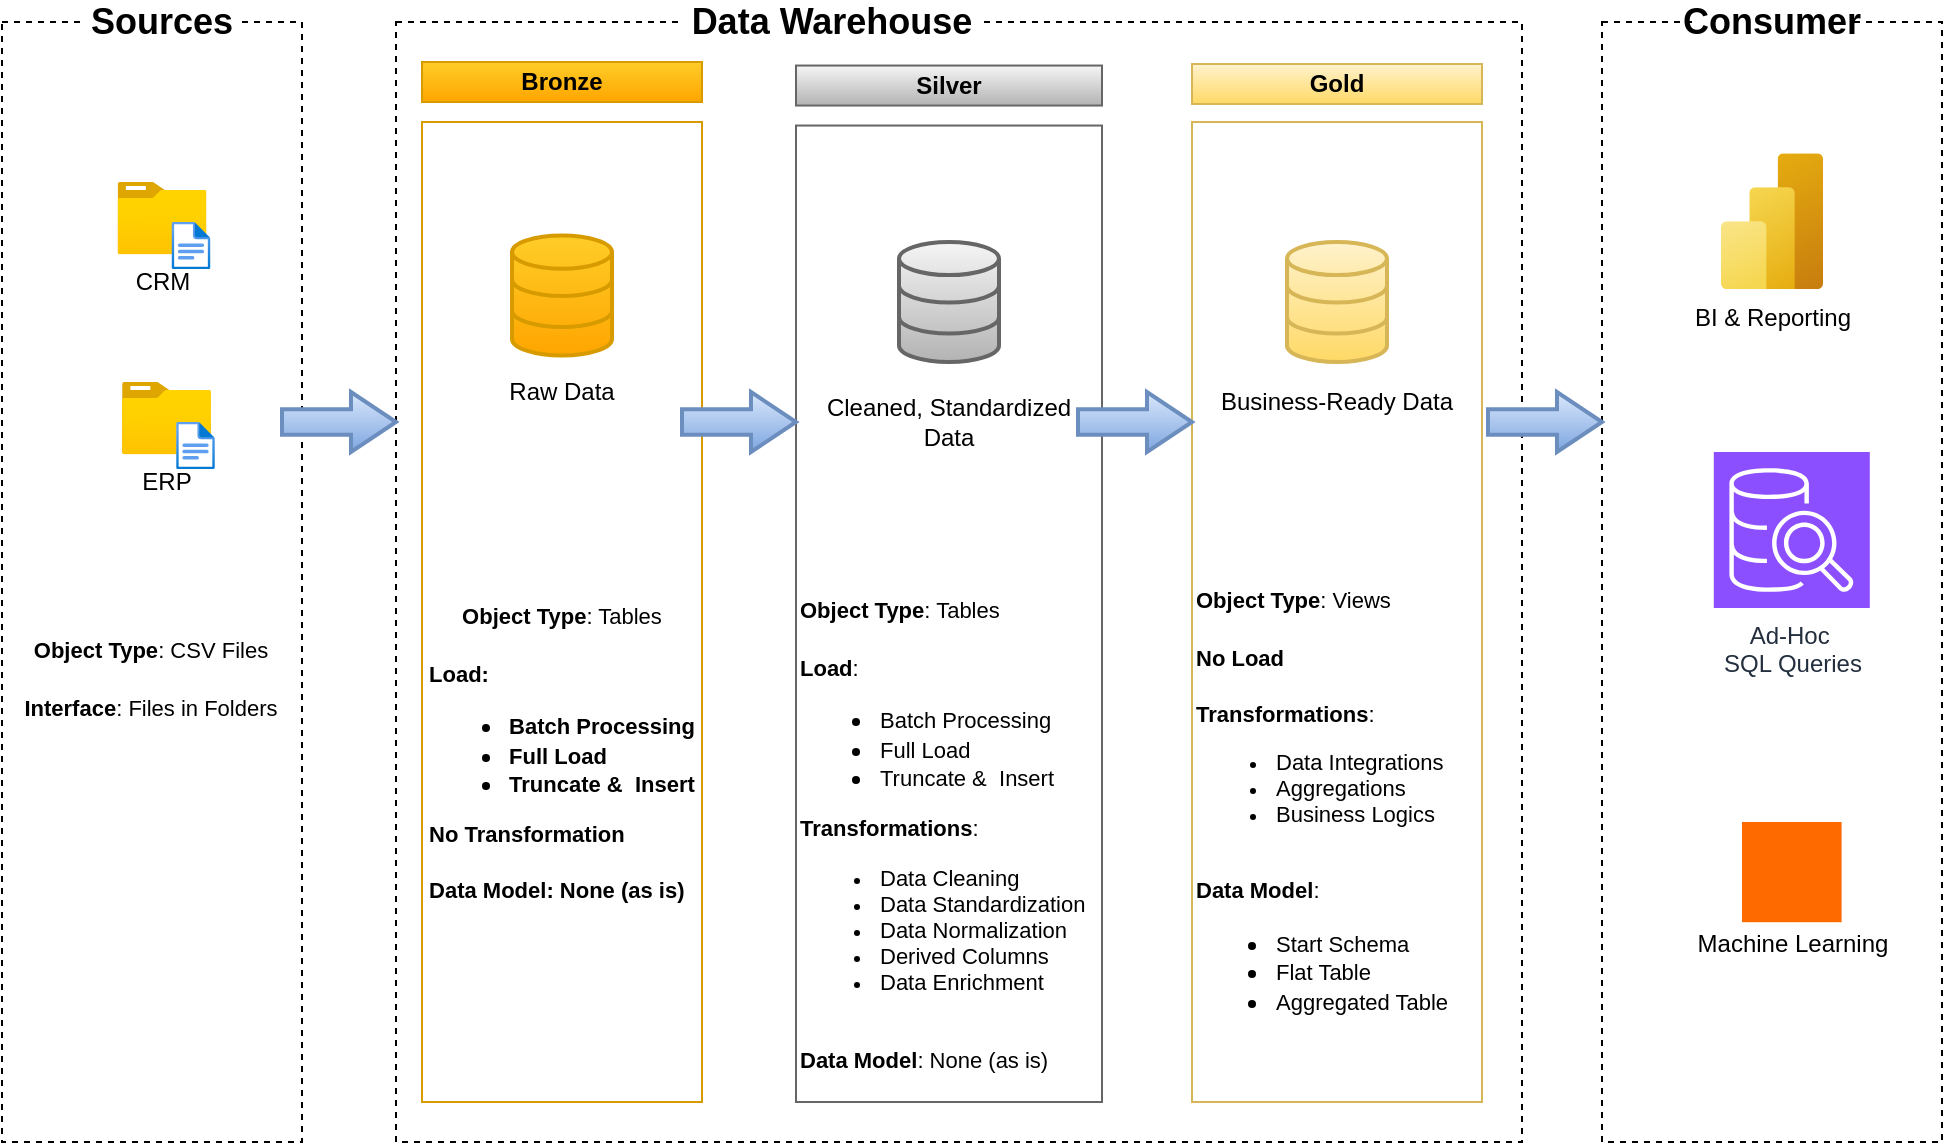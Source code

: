 <mxfile version="27.2.0">
  <diagram name="Page-1" id="cY6TYVU0ejr2oTcE_D5h">
    <mxGraphModel dx="2767" dy="1195" grid="1" gridSize="10" guides="1" tooltips="1" connect="1" arrows="1" fold="1" page="1" pageScale="1" pageWidth="850" pageHeight="1100" math="0" shadow="0">
      <root>
        <mxCell id="0" />
        <mxCell id="1" parent="0" />
        <mxCell id="8td8zYdxqyJ1mNfneDeH-1" value="" style="rounded=0;whiteSpace=wrap;html=1;fillColor=none;dashed=1;" vertex="1" parent="1">
          <mxGeometry x="-460" y="260" width="150" height="560" as="geometry" />
        </mxCell>
        <mxCell id="8td8zYdxqyJ1mNfneDeH-2" value="Sources" style="rounded=0;whiteSpace=wrap;html=1;fillColor=default;dashed=1;dashPattern=12 12;strokeColor=none;fontSize=18;textShadow=0;fontStyle=1" vertex="1" parent="1">
          <mxGeometry x="-420" y="250" width="80" height="20" as="geometry" />
        </mxCell>
        <mxCell id="8td8zYdxqyJ1mNfneDeH-3" value="" style="rounded=0;whiteSpace=wrap;html=1;fillColor=none;dashed=1;" vertex="1" parent="1">
          <mxGeometry x="-263" y="260" width="563" height="560" as="geometry" />
        </mxCell>
        <mxCell id="8td8zYdxqyJ1mNfneDeH-4" value="Data Warehouse" style="rounded=0;whiteSpace=wrap;html=1;fillColor=default;dashed=1;dashPattern=12 12;strokeColor=none;fontSize=18;textShadow=0;fontStyle=1" vertex="1" parent="1">
          <mxGeometry x="-120" y="250" width="150" height="20" as="geometry" />
        </mxCell>
        <mxCell id="8td8zYdxqyJ1mNfneDeH-5" value="" style="rounded=0;whiteSpace=wrap;html=1;fillColor=none;dashed=1;" vertex="1" parent="1">
          <mxGeometry x="340" y="260" width="170" height="560" as="geometry" />
        </mxCell>
        <mxCell id="8td8zYdxqyJ1mNfneDeH-6" value="Consumer" style="rounded=0;whiteSpace=wrap;html=1;fillColor=default;dashed=1;dashPattern=12 12;strokeColor=none;fontSize=18;textShadow=0;fontStyle=1" vertex="1" parent="1">
          <mxGeometry x="385" y="250" width="80" height="20" as="geometry" />
        </mxCell>
        <mxCell id="8td8zYdxqyJ1mNfneDeH-8" value="" style="rounded=0;whiteSpace=wrap;html=1;fillColor=none;gradientColor=#ffa500;strokeColor=#d79b00;" vertex="1" parent="1">
          <mxGeometry x="-250" y="310" width="140" height="490" as="geometry" />
        </mxCell>
        <mxCell id="8td8zYdxqyJ1mNfneDeH-9" value="&lt;b&gt;Bronze&lt;/b&gt;" style="rounded=0;whiteSpace=wrap;html=1;fillColor=#ffcd28;gradientColor=#ffa500;strokeColor=#d79b00;" vertex="1" parent="1">
          <mxGeometry x="-250" y="280" width="140" height="20" as="geometry" />
        </mxCell>
        <mxCell id="8td8zYdxqyJ1mNfneDeH-12" value="&lt;b&gt;Silver&lt;/b&gt;" style="rounded=0;whiteSpace=wrap;html=1;fillColor=#f5f5f5;gradientColor=#b3b3b3;strokeColor=#666666;" vertex="1" parent="1">
          <mxGeometry x="-63" y="281.77" width="153" height="20" as="geometry" />
        </mxCell>
        <mxCell id="8td8zYdxqyJ1mNfneDeH-13" value="" style="rounded=0;whiteSpace=wrap;html=1;fillColor=none;gradientColor=#b3b3b3;strokeColor=#666666;" vertex="1" parent="1">
          <mxGeometry x="-63" y="311.77" width="153" height="488.23" as="geometry" />
        </mxCell>
        <mxCell id="8td8zYdxqyJ1mNfneDeH-14" value="&lt;b&gt;Gold&lt;/b&gt;" style="rounded=0;whiteSpace=wrap;html=1;fillColor=#fff2cc;gradientColor=#ffd966;strokeColor=#d6b656;" vertex="1" parent="1">
          <mxGeometry x="135" y="281" width="145" height="20" as="geometry" />
        </mxCell>
        <mxCell id="8td8zYdxqyJ1mNfneDeH-15" value="" style="rounded=0;whiteSpace=wrap;html=1;fillColor=none;gradientColor=#ffd966;strokeColor=#d6b656;" vertex="1" parent="1">
          <mxGeometry x="135" y="310" width="145" height="490" as="geometry" />
        </mxCell>
        <mxCell id="8td8zYdxqyJ1mNfneDeH-19" value="" style="group" vertex="1" connectable="0" parent="1">
          <mxGeometry x="-402.25" y="340" width="51.25" height="43.54" as="geometry" />
        </mxCell>
        <mxCell id="8td8zYdxqyJ1mNfneDeH-18" value="CRM" style="image;aspect=fixed;html=1;points=[];align=center;fontSize=12;image=img/lib/azure2/general/Folder_Blank.svg;" vertex="1" parent="8td8zYdxqyJ1mNfneDeH-19">
          <mxGeometry width="44.5" height="36.12" as="geometry" />
        </mxCell>
        <mxCell id="8td8zYdxqyJ1mNfneDeH-16" value="" style="aspect=fixed;html=1;align=center;fontSize=12;image=img/lib/azure2/general/File.svg;shape=image;labelBackgroundColor=default;verticalAlign=top;verticalLabelPosition=bottom;points=[];" vertex="1" parent="8td8zYdxqyJ1mNfneDeH-19">
          <mxGeometry x="22.25" y="20" width="29" height="23.54" as="geometry" />
        </mxCell>
        <mxCell id="8td8zYdxqyJ1mNfneDeH-21" value="" style="group" vertex="1" connectable="0" parent="1">
          <mxGeometry x="-400" y="440" width="51.25" height="43.54" as="geometry" />
        </mxCell>
        <mxCell id="8td8zYdxqyJ1mNfneDeH-22" value="ERP" style="image;aspect=fixed;html=1;points=[];align=center;fontSize=12;image=img/lib/azure2/general/Folder_Blank.svg;" vertex="1" parent="8td8zYdxqyJ1mNfneDeH-21">
          <mxGeometry width="44.5" height="36.12" as="geometry" />
        </mxCell>
        <mxCell id="8td8zYdxqyJ1mNfneDeH-23" value="" style="aspect=fixed;html=1;align=center;fontSize=12;image=img/lib/azure2/general/File.svg;shape=image;labelBackgroundColor=default;verticalAlign=top;verticalLabelPosition=bottom;points=[];" vertex="1" parent="8td8zYdxqyJ1mNfneDeH-21">
          <mxGeometry x="22.25" y="20" width="29" height="23.54" as="geometry" />
        </mxCell>
        <mxCell id="8td8zYdxqyJ1mNfneDeH-27" value="&lt;font style=&quot;font-size: 11px;&quot;&gt;&lt;b&gt;Object Type&lt;/b&gt;: CSV Files&lt;/font&gt;&lt;div&gt;&lt;span style=&quot;font-size: 11px;&quot;&gt;&lt;br&gt;&lt;/span&gt;&lt;div&gt;&lt;font style=&quot;font-size: 11px;&quot;&gt;&lt;b&gt;Interface&lt;/b&gt;: Files in Folders&lt;/font&gt;&lt;/div&gt;&lt;/div&gt;" style="text;html=1;align=center;verticalAlign=middle;whiteSpace=wrap;rounded=0;" vertex="1" parent="1">
          <mxGeometry x="-460" y="553" width="149" height="70" as="geometry" />
        </mxCell>
        <mxCell id="8td8zYdxqyJ1mNfneDeH-29" value="" style="html=1;verticalLabelPosition=bottom;align=center;labelBackgroundColor=#ffffff;verticalAlign=top;strokeWidth=2;strokeColor=#d79b00;shadow=0;dashed=0;shape=mxgraph.ios7.icons.data;fillColor=#ffcd28;gradientColor=#ffa500;" vertex="1" parent="1">
          <mxGeometry x="-205" y="366.77" width="50" height="60" as="geometry" />
        </mxCell>
        <mxCell id="8td8zYdxqyJ1mNfneDeH-33" value="" style="shape=mxgraph.arrows.arrow_right;html=1;verticalLabelPosition=bottom;verticalAlign=top;strokeWidth=2;strokeColor=#6c8ebf;fillColor=#dae8fc;gradientColor=#7ea6e0;" vertex="1" parent="1">
          <mxGeometry x="-320" y="445.0" width="57" height="30" as="geometry" />
        </mxCell>
        <mxCell id="8td8zYdxqyJ1mNfneDeH-35" value="" style="shape=mxgraph.arrows.arrow_right;html=1;verticalLabelPosition=bottom;verticalAlign=top;strokeWidth=2;strokeColor=#6c8ebf;fillColor=#dae8fc;gradientColor=#7ea6e0;" vertex="1" parent="1">
          <mxGeometry x="-120" y="445.0" width="57" height="30" as="geometry" />
        </mxCell>
        <mxCell id="8td8zYdxqyJ1mNfneDeH-36" value="" style="shape=mxgraph.arrows.arrow_right;html=1;verticalLabelPosition=bottom;verticalAlign=top;strokeWidth=2;strokeColor=#6c8ebf;fillColor=#dae8fc;gradientColor=#7ea6e0;" vertex="1" parent="1">
          <mxGeometry x="78" y="445.0" width="57" height="30" as="geometry" />
        </mxCell>
        <mxCell id="8td8zYdxqyJ1mNfneDeH-37" value="Raw Data" style="text;html=1;align=center;verticalAlign=middle;whiteSpace=wrap;rounded=0;" vertex="1" parent="1">
          <mxGeometry x="-250" y="430" width="140" height="30" as="geometry" />
        </mxCell>
        <mxCell id="8td8zYdxqyJ1mNfneDeH-38" value="" style="html=1;verticalLabelPosition=bottom;align=center;labelBackgroundColor=#ffffff;verticalAlign=top;strokeWidth=2;strokeColor=#d6b656;shadow=0;dashed=0;shape=mxgraph.ios7.icons.data;fillColor=#fff2cc;gradientColor=#ffd966;" vertex="1" parent="1">
          <mxGeometry x="182.5" y="370" width="50" height="60" as="geometry" />
        </mxCell>
        <mxCell id="8td8zYdxqyJ1mNfneDeH-39" value="" style="html=1;verticalLabelPosition=bottom;align=center;labelBackgroundColor=#ffffff;verticalAlign=top;strokeWidth=2;strokeColor=#666666;shadow=0;dashed=0;shape=mxgraph.ios7.icons.data;fillColor=#f5f5f5;gradientColor=#b3b3b3;" vertex="1" parent="1">
          <mxGeometry x="-11.5" y="370" width="50" height="60" as="geometry" />
        </mxCell>
        <mxCell id="8td8zYdxqyJ1mNfneDeH-40" value="Cleaned, Standardized&lt;div&gt;Data&lt;/div&gt;" style="text;html=1;align=center;verticalAlign=middle;whiteSpace=wrap;rounded=0;" vertex="1" parent="1">
          <mxGeometry x="-63" y="436.77" width="153" height="46.46" as="geometry" />
        </mxCell>
        <mxCell id="8td8zYdxqyJ1mNfneDeH-41" value="Business-Ready Data" style="text;html=1;align=center;verticalAlign=middle;whiteSpace=wrap;rounded=0;" vertex="1" parent="1">
          <mxGeometry x="135" y="426.77" width="145" height="46.46" as="geometry" />
        </mxCell>
        <mxCell id="8td8zYdxqyJ1mNfneDeH-43" value="&lt;font style=&quot;font-size: 11px;&quot;&gt;&lt;b&gt;Object Type&lt;/b&gt;: Tables&lt;/font&gt;&lt;div&gt;&lt;span style=&quot;font-size: 11px;&quot;&gt;&lt;br&gt;&lt;/span&gt;&lt;div style=&quot;text-align: left;&quot;&gt;&lt;span style=&quot;font-size: 11px;&quot;&gt;&lt;b&gt;Load:&lt;/b&gt;&lt;/span&gt;&lt;/div&gt;&lt;/div&gt;&lt;div&gt;&lt;ul&gt;&lt;li&gt;&lt;span style=&quot;font-size: 11px;&quot;&gt;&lt;b&gt;Batch Processing&lt;/b&gt;&lt;/span&gt;&lt;/li&gt;&lt;li style=&quot;text-align: left;&quot;&gt;&lt;span style=&quot;font-size: 11px;&quot;&gt;&lt;b&gt;Full Load&lt;/b&gt;&lt;/span&gt;&lt;/li&gt;&lt;li&gt;&lt;span style=&quot;font-size: 11px;&quot;&gt;&lt;b&gt;Truncate &amp;amp;&amp;nbsp; Insert&lt;/b&gt;&lt;/span&gt;&lt;/li&gt;&lt;/ul&gt;&lt;span style=&quot;font-size: 11px;&quot;&gt;&lt;div style=&quot;text-align: left;&quot;&gt;&lt;b style=&quot;background-color: transparent; color: light-dark(rgb(0, 0, 0), rgb(255, 255, 255));&quot;&gt;No Transformation&lt;/b&gt;&lt;/div&gt;&lt;div style=&quot;text-align: left;&quot;&gt;&lt;b style=&quot;background-color: transparent; color: light-dark(rgb(0, 0, 0), rgb(255, 255, 255));&quot;&gt;&lt;br&gt;&lt;/b&gt;&lt;/div&gt;&lt;/span&gt;&lt;/div&gt;&lt;div style=&quot;text-align: left;&quot;&gt;&lt;span style=&quot;font-size: 11px;&quot;&gt;&lt;b&gt;Data Model: None (as is)&lt;/b&gt;&lt;/span&gt;&lt;/div&gt;" style="text;html=1;align=center;verticalAlign=middle;whiteSpace=wrap;rounded=0;" vertex="1" parent="1">
          <mxGeometry x="-250" y="540" width="140" height="170" as="geometry" />
        </mxCell>
        <mxCell id="8td8zYdxqyJ1mNfneDeH-46" value="&lt;font style=&quot;font-size: 11px;&quot;&gt;&lt;b&gt;Object Type&lt;/b&gt;: Tables&lt;/font&gt;&lt;div&gt;&lt;span style=&quot;font-size: 11px;&quot;&gt;&lt;br&gt;&lt;/span&gt;&lt;div style=&quot;&quot;&gt;&lt;span style=&quot;font-size: 11px;&quot;&gt;&lt;b&gt;Load&lt;/b&gt;:&lt;/span&gt;&lt;/div&gt;&lt;/div&gt;&lt;div&gt;&lt;ul&gt;&lt;li&gt;&lt;span style=&quot;font-size: 11px;&quot;&gt;Batch Processing&lt;/span&gt;&lt;/li&gt;&lt;li style=&quot;&quot;&gt;&lt;span style=&quot;font-size: 11px;&quot;&gt;Full Load&lt;/span&gt;&lt;/li&gt;&lt;li&gt;&lt;span style=&quot;font-size: 11px;&quot;&gt;Truncate &amp;amp;&amp;nbsp; Insert&lt;/span&gt;&lt;/li&gt;&lt;/ul&gt;&lt;span style=&quot;font-size: 11px;&quot;&gt;&lt;div style=&quot;&quot;&gt;&lt;span style=&quot;background-color: transparent; color: light-dark(rgb(0, 0, 0), rgb(255, 255, 255));&quot;&gt;&lt;b&gt;Transformations&lt;/b&gt;:&lt;/span&gt;&lt;/div&gt;&lt;div style=&quot;&quot;&gt;&lt;ul&gt;&lt;li&gt;&lt;span style=&quot;background-color: transparent; color: light-dark(rgb(0, 0, 0), rgb(255, 255, 255));&quot;&gt;Data Cleaning&lt;/span&gt;&lt;/li&gt;&lt;li&gt;&lt;span style=&quot;background-color: transparent; color: light-dark(rgb(0, 0, 0), rgb(255, 255, 255));&quot;&gt;Data Standardization&lt;/span&gt;&lt;/li&gt;&lt;li&gt;&lt;span style=&quot;background-color: transparent; color: light-dark(rgb(0, 0, 0), rgb(255, 255, 255));&quot;&gt;Data Normalization&lt;/span&gt;&lt;/li&gt;&lt;li&gt;&lt;span style=&quot;background-color: transparent; color: light-dark(rgb(0, 0, 0), rgb(255, 255, 255));&quot;&gt;Derived Columns&lt;/span&gt;&lt;/li&gt;&lt;li&gt;&lt;span style=&quot;background-color: transparent; color: light-dark(rgb(0, 0, 0), rgb(255, 255, 255));&quot;&gt;Data Enrichment&lt;span style=&quot;white-space: pre;&quot;&gt;&#x9;&lt;/span&gt;&lt;/span&gt;&lt;/li&gt;&lt;/ul&gt;&lt;/div&gt;&lt;div style=&quot;&quot;&gt;&lt;span style=&quot;background-color: transparent; color: light-dark(rgb(0, 0, 0), rgb(255, 255, 255));&quot;&gt;&lt;br&gt;&lt;/span&gt;&lt;/div&gt;&lt;/span&gt;&lt;/div&gt;&lt;div style=&quot;&quot;&gt;&lt;span style=&quot;font-size: 11px;&quot;&gt;&lt;b&gt;Data Model&lt;/b&gt;: None (as is)&lt;/span&gt;&lt;/div&gt;" style="text;html=1;align=left;verticalAlign=top;whiteSpace=wrap;rounded=0;" vertex="1" parent="1">
          <mxGeometry x="-63" y="540" width="153" height="260" as="geometry" />
        </mxCell>
        <mxCell id="8td8zYdxqyJ1mNfneDeH-50" value="&lt;font style=&quot;font-size: 11px;&quot;&gt;&lt;b&gt;Object Type&lt;/b&gt;: Views&lt;/font&gt;&lt;div&gt;&lt;span style=&quot;font-size: 11px;&quot;&gt;&lt;br&gt;&lt;/span&gt;&lt;div style=&quot;&quot;&gt;&lt;span style=&quot;font-size: 11px;&quot;&gt;&lt;b&gt;No Load&lt;/b&gt;&lt;/span&gt;&lt;/div&gt;&lt;/div&gt;&lt;div style=&quot;&quot;&gt;&lt;span style=&quot;font-size: 11px;&quot;&gt;&lt;b&gt;&lt;br&gt;&lt;/b&gt;&lt;/span&gt;&lt;/div&gt;&lt;div&gt;&lt;span style=&quot;font-size: 11px;&quot;&gt;&lt;div style=&quot;&quot;&gt;&lt;span style=&quot;background-color: transparent; color: light-dark(rgb(0, 0, 0), rgb(255, 255, 255));&quot;&gt;&lt;b&gt;Transformations&lt;/b&gt;:&lt;/span&gt;&lt;/div&gt;&lt;div style=&quot;&quot;&gt;&lt;ul&gt;&lt;li&gt;&lt;span style=&quot;background-color: transparent; color: light-dark(rgb(0, 0, 0), rgb(255, 255, 255));&quot;&gt;Data Integrations&lt;/span&gt;&lt;/li&gt;&lt;li&gt;Aggregations&lt;/li&gt;&lt;li&gt;Business Logics&lt;/li&gt;&lt;/ul&gt;&lt;/div&gt;&lt;div style=&quot;&quot;&gt;&lt;span style=&quot;background-color: transparent; color: light-dark(rgb(0, 0, 0), rgb(255, 255, 255));&quot;&gt;&lt;br&gt;&lt;/span&gt;&lt;/div&gt;&lt;/span&gt;&lt;/div&gt;&lt;div style=&quot;&quot;&gt;&lt;span style=&quot;font-size: 11px;&quot;&gt;&lt;b&gt;Data Model&lt;/b&gt;:&lt;/span&gt;&lt;/div&gt;&lt;div style=&quot;&quot;&gt;&lt;ul&gt;&lt;li&gt;&lt;span style=&quot;font-size: 11px;&quot;&gt;Start Schema&lt;/span&gt;&lt;/li&gt;&lt;li&gt;&lt;span style=&quot;font-size: 11px;&quot;&gt;Flat Table&lt;/span&gt;&lt;/li&gt;&lt;li&gt;&lt;span style=&quot;font-size: 11px;&quot;&gt;Aggregated Table&lt;/span&gt;&lt;/li&gt;&lt;/ul&gt;&lt;/div&gt;" style="text;html=1;align=left;verticalAlign=middle;whiteSpace=wrap;rounded=0;" vertex="1" parent="1">
          <mxGeometry x="135" y="540" width="145" height="230" as="geometry" />
        </mxCell>
        <mxCell id="8td8zYdxqyJ1mNfneDeH-54" value="" style="shape=mxgraph.arrows.arrow_right;html=1;verticalLabelPosition=bottom;verticalAlign=top;strokeWidth=2;strokeColor=#6c8ebf;fillColor=#dae8fc;gradientColor=#7ea6e0;" vertex="1" parent="1">
          <mxGeometry x="283" y="445.0" width="57" height="30" as="geometry" />
        </mxCell>
        <mxCell id="8td8zYdxqyJ1mNfneDeH-55" value="BI &amp;amp; Reporting" style="image;aspect=fixed;html=1;points=[];align=center;fontSize=12;image=img/lib/azure2/analytics/Power_BI_Embedded.svg;" vertex="1" parent="1">
          <mxGeometry x="399.5" y="325.61" width="51" height="68" as="geometry" />
        </mxCell>
        <mxCell id="8td8zYdxqyJ1mNfneDeH-58" value="&lt;div&gt;&lt;br&gt;&lt;/div&gt;&lt;div&gt;&lt;br&gt;&lt;/div&gt;&lt;div&gt;&lt;br&gt;&lt;/div&gt;&lt;div&gt;&lt;br&gt;&lt;/div&gt;&lt;div&gt;&lt;br&gt;&lt;/div&gt;&lt;div&gt;Machine Learning&lt;/div&gt;" style="points=[];aspect=fixed;html=1;align=center;shadow=0;dashed=0;fillColor=#FF6A00;strokeColor=none;shape=mxgraph.alibaba_cloud.machine_learning;" vertex="1" parent="1">
          <mxGeometry x="410" y="660" width="49.8" height="50.1" as="geometry" />
        </mxCell>
        <mxCell id="8td8zYdxqyJ1mNfneDeH-59" value="Ad-Hoc&amp;nbsp;&lt;div&gt;SQL Queries&lt;/div&gt;&lt;div&gt;&lt;br&gt;&lt;/div&gt;" style="sketch=0;points=[[0,0,0],[0.25,0,0],[0.5,0,0],[0.75,0,0],[1,0,0],[0,1,0],[0.25,1,0],[0.5,1,0],[0.75,1,0],[1,1,0],[0,0.25,0],[0,0.5,0],[0,0.75,0],[1,0.25,0],[1,0.5,0],[1,0.75,0]];outlineConnect=0;fontColor=#232F3E;fillColor=#8C4FFF;strokeColor=#ffffff;dashed=0;verticalLabelPosition=bottom;verticalAlign=top;align=center;html=1;fontSize=12;fontStyle=0;aspect=fixed;shape=mxgraph.aws4.resourceIcon;resIcon=mxgraph.aws4.sql_workbench;" vertex="1" parent="1">
          <mxGeometry x="395.9" y="475" width="78" height="78" as="geometry" />
        </mxCell>
      </root>
    </mxGraphModel>
  </diagram>
</mxfile>
